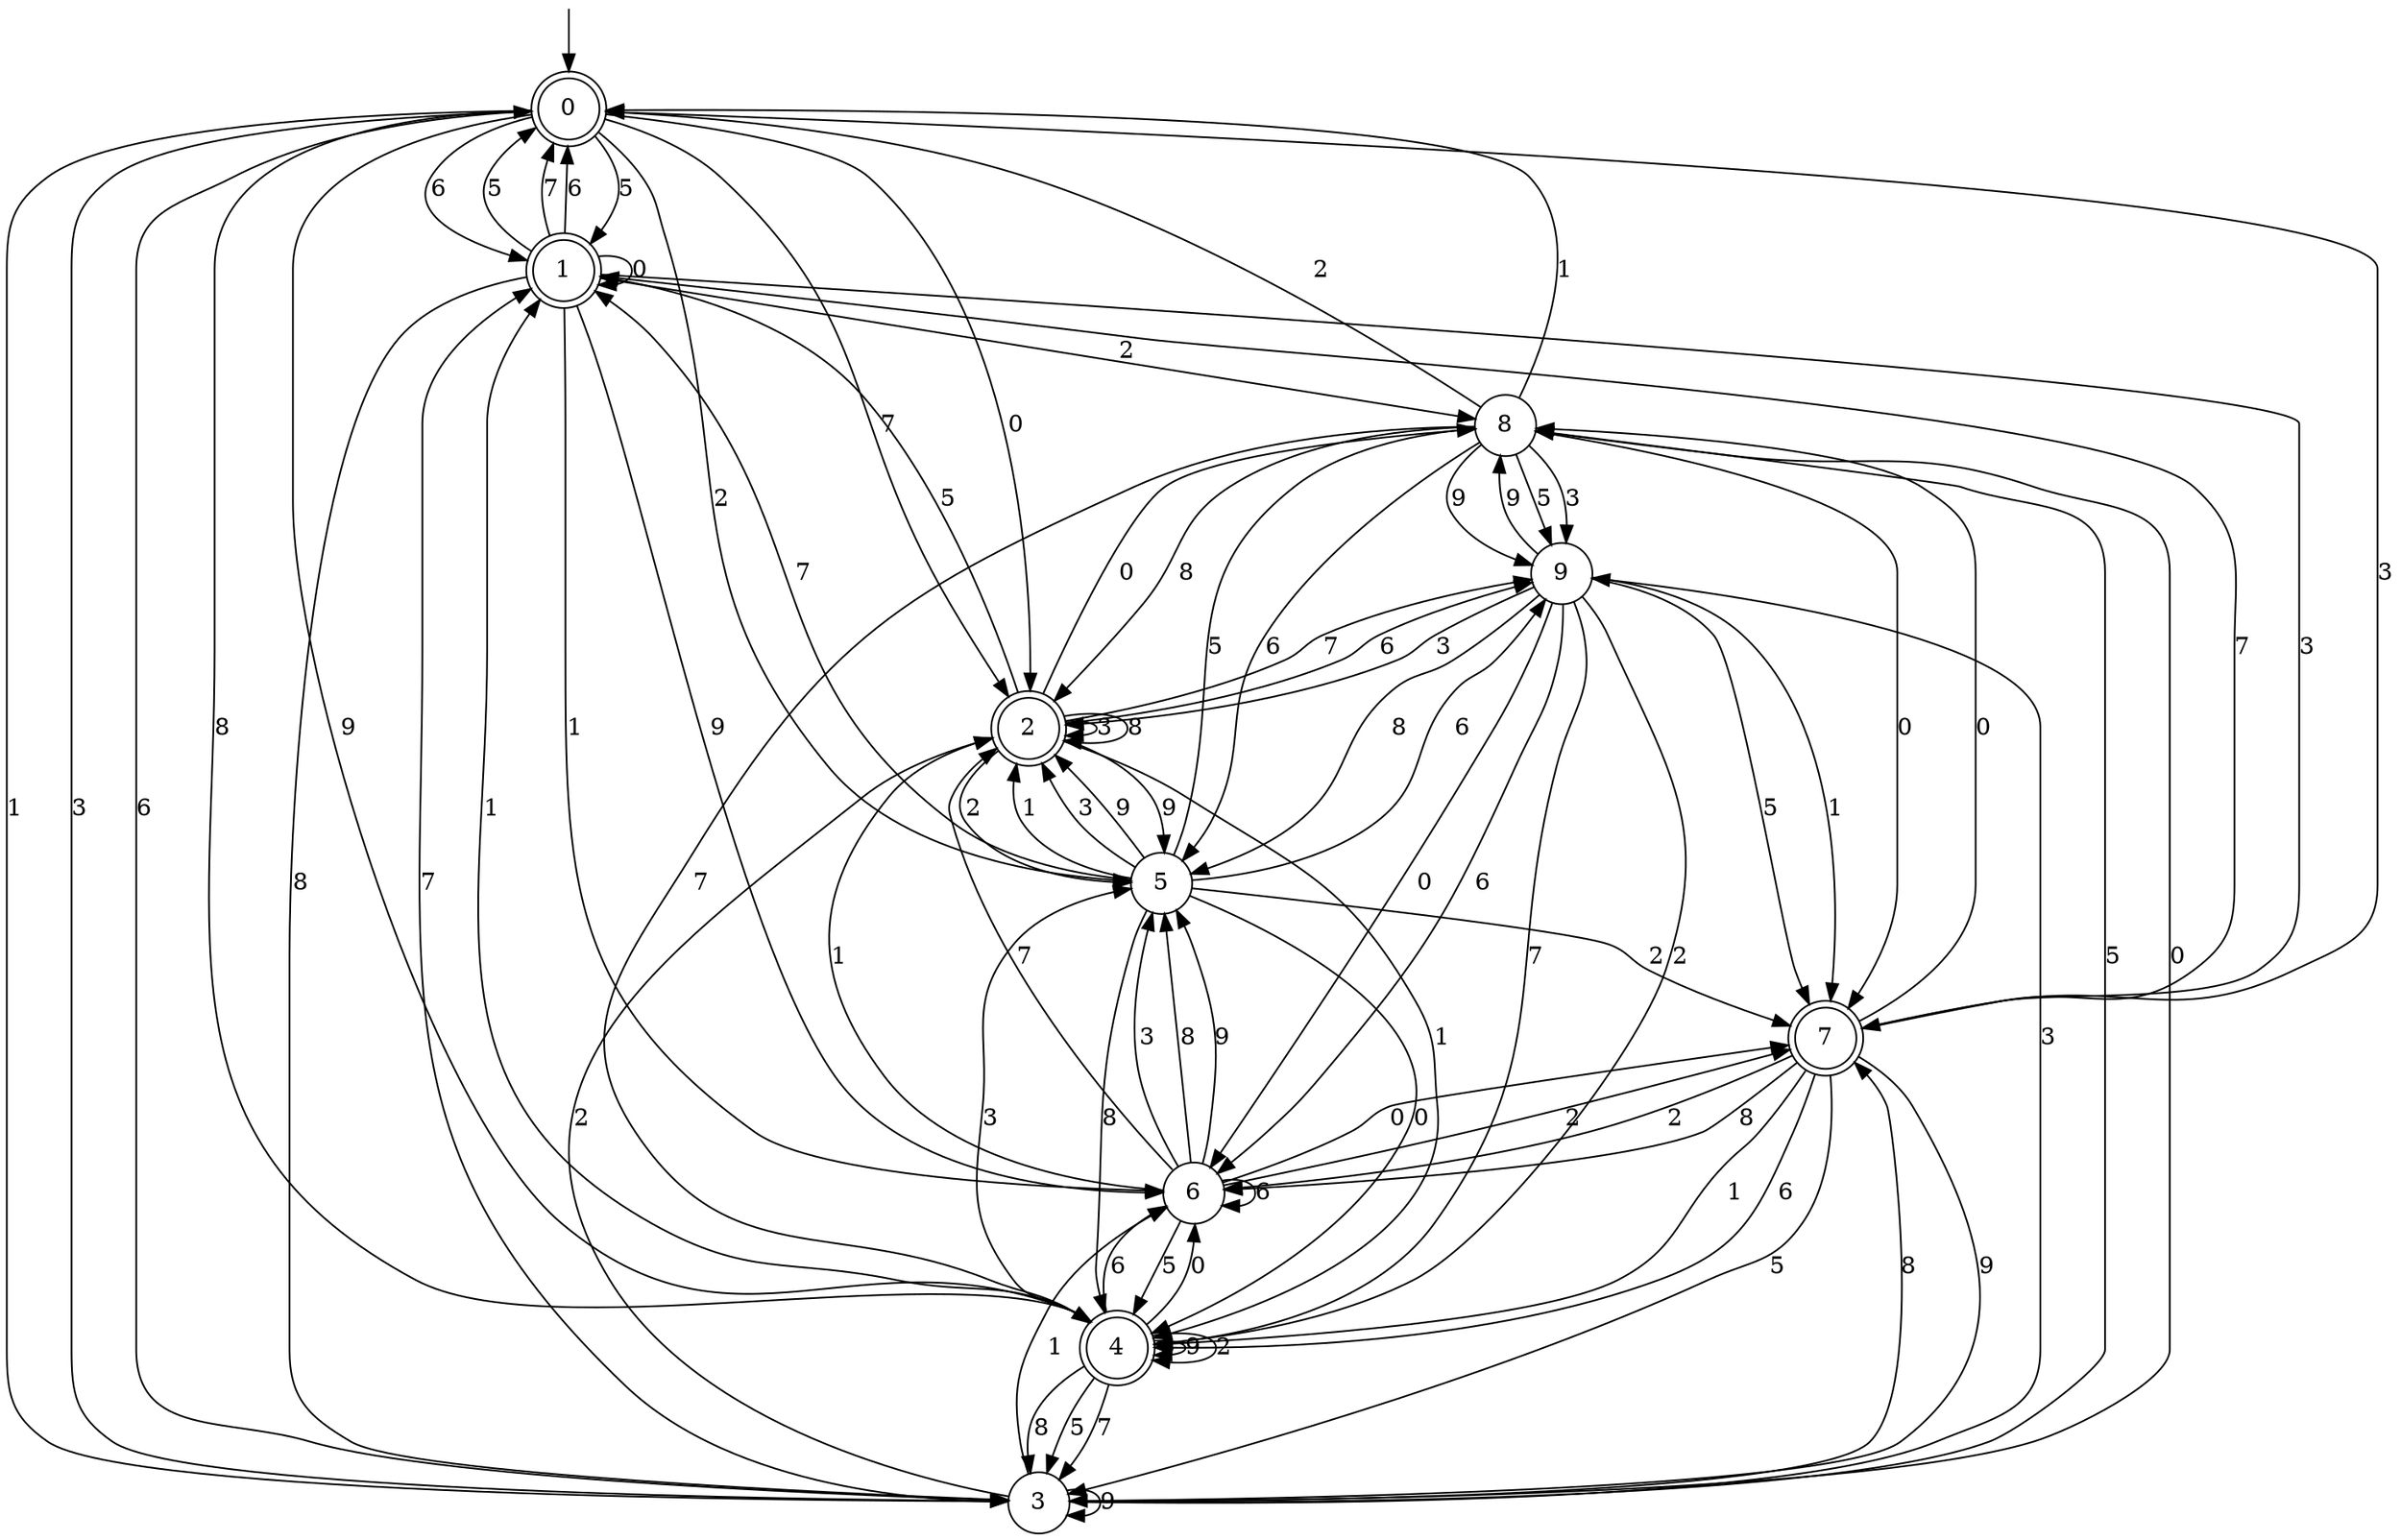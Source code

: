digraph g {

	s0 [shape="doublecircle" label="0"];
	s1 [shape="doublecircle" label="1"];
	s2 [shape="doublecircle" label="2"];
	s3 [shape="circle" label="3"];
	s4 [shape="doublecircle" label="4"];
	s5 [shape="circle" label="5"];
	s6 [shape="circle" label="6"];
	s7 [shape="doublecircle" label="7"];
	s8 [shape="circle" label="8"];
	s9 [shape="circle" label="9"];
	s0 -> s1 [label="5"];
	s0 -> s2 [label="0"];
	s0 -> s3 [label="1"];
	s0 -> s3 [label="3"];
	s0 -> s2 [label="7"];
	s0 -> s4 [label="8"];
	s0 -> s4 [label="9"];
	s0 -> s5 [label="2"];
	s0 -> s1 [label="6"];
	s1 -> s0 [label="5"];
	s1 -> s1 [label="0"];
	s1 -> s6 [label="1"];
	s1 -> s7 [label="3"];
	s1 -> s0 [label="7"];
	s1 -> s3 [label="8"];
	s1 -> s6 [label="9"];
	s1 -> s8 [label="2"];
	s1 -> s0 [label="6"];
	s2 -> s1 [label="5"];
	s2 -> s8 [label="0"];
	s2 -> s4 [label="1"];
	s2 -> s2 [label="3"];
	s2 -> s9 [label="7"];
	s2 -> s2 [label="8"];
	s2 -> s5 [label="9"];
	s2 -> s5 [label="2"];
	s2 -> s9 [label="6"];
	s3 -> s8 [label="5"];
	s3 -> s8 [label="0"];
	s3 -> s6 [label="1"];
	s3 -> s9 [label="3"];
	s3 -> s1 [label="7"];
	s3 -> s7 [label="8"];
	s3 -> s3 [label="9"];
	s3 -> s2 [label="2"];
	s3 -> s0 [label="6"];
	s4 -> s3 [label="5"];
	s4 -> s6 [label="0"];
	s4 -> s1 [label="1"];
	s4 -> s5 [label="3"];
	s4 -> s3 [label="7"];
	s4 -> s3 [label="8"];
	s4 -> s4 [label="9"];
	s4 -> s4 [label="2"];
	s4 -> s6 [label="6"];
	s5 -> s8 [label="5"];
	s5 -> s4 [label="0"];
	s5 -> s2 [label="1"];
	s5 -> s2 [label="3"];
	s5 -> s1 [label="7"];
	s5 -> s4 [label="8"];
	s5 -> s2 [label="9"];
	s5 -> s7 [label="2"];
	s5 -> s9 [label="6"];
	s6 -> s4 [label="5"];
	s6 -> s7 [label="0"];
	s6 -> s2 [label="1"];
	s6 -> s5 [label="3"];
	s6 -> s2 [label="7"];
	s6 -> s5 [label="8"];
	s6 -> s5 [label="9"];
	s6 -> s7 [label="2"];
	s6 -> s6 [label="6"];
	s7 -> s3 [label="5"];
	s7 -> s8 [label="0"];
	s7 -> s4 [label="1"];
	s7 -> s0 [label="3"];
	s7 -> s1 [label="7"];
	s7 -> s6 [label="8"];
	s7 -> s3 [label="9"];
	s7 -> s6 [label="2"];
	s7 -> s4 [label="6"];
	s8 -> s9 [label="5"];
	s8 -> s7 [label="0"];
	s8 -> s0 [label="1"];
	s8 -> s9 [label="3"];
	s8 -> s4 [label="7"];
	s8 -> s2 [label="8"];
	s8 -> s9 [label="9"];
	s8 -> s0 [label="2"];
	s8 -> s5 [label="6"];
	s9 -> s7 [label="5"];
	s9 -> s6 [label="0"];
	s9 -> s7 [label="1"];
	s9 -> s2 [label="3"];
	s9 -> s4 [label="7"];
	s9 -> s5 [label="8"];
	s9 -> s8 [label="9"];
	s9 -> s4 [label="2"];
	s9 -> s6 [label="6"];

__start0 [label="" shape="none" width="0" height="0"];
__start0 -> s0;

}
